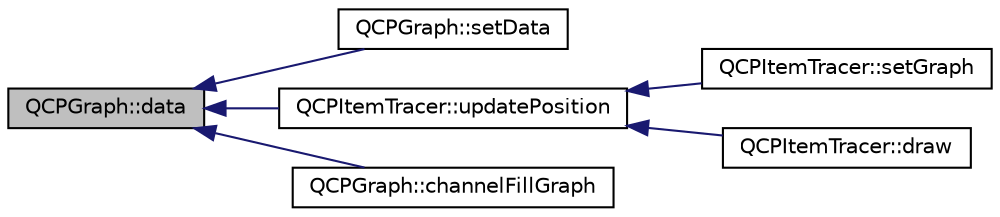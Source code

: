 digraph "QCPGraph::data"
{
  edge [fontname="Helvetica",fontsize="10",labelfontname="Helvetica",labelfontsize="10"];
  node [fontname="Helvetica",fontsize="10",shape=record];
  rankdir="LR";
  Node86 [label="QCPGraph::data",height=0.2,width=0.4,color="black", fillcolor="grey75", style="filled", fontcolor="black"];
  Node86 -> Node87 [dir="back",color="midnightblue",fontsize="10",style="solid",fontname="Helvetica"];
  Node87 [label="QCPGraph::setData",height=0.2,width=0.4,color="black", fillcolor="white", style="filled",URL="$d2/d4c/class_q_c_p_graph.html#a1df2fd710545c8ba3b2c99a39a27bf8b"];
  Node86 -> Node88 [dir="back",color="midnightblue",fontsize="10",style="solid",fontname="Helvetica"];
  Node88 [label="QCPItemTracer::updatePosition",height=0.2,width=0.4,color="black", fillcolor="white", style="filled",URL="$d9/da3/class_q_c_p_item_tracer.html#a5b90296109e36384aedbc8908a670413"];
  Node88 -> Node89 [dir="back",color="midnightblue",fontsize="10",style="solid",fontname="Helvetica"];
  Node89 [label="QCPItemTracer::setGraph",height=0.2,width=0.4,color="black", fillcolor="white", style="filled",URL="$d9/da3/class_q_c_p_item_tracer.html#af5886f4ded8dd68cb4f3388f390790c0"];
  Node88 -> Node90 [dir="back",color="midnightblue",fontsize="10",style="solid",fontname="Helvetica"];
  Node90 [label="QCPItemTracer::draw",height=0.2,width=0.4,color="black", fillcolor="white", style="filled",URL="$d9/da3/class_q_c_p_item_tracer.html#aaaf49b48382c730ec9be0e74c2538315"];
  Node86 -> Node91 [dir="back",color="midnightblue",fontsize="10",style="solid",fontname="Helvetica"];
  Node91 [label="QCPGraph::channelFillGraph",height=0.2,width=0.4,color="black", fillcolor="white", style="filled",URL="$d2/d4c/class_q_c_p_graph.html#a84277b1655474453a5c83318053414d5"];
}
